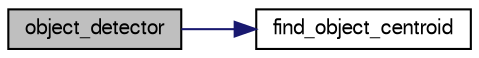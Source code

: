 digraph "object_detector"
{
  edge [fontname="FreeSans",fontsize="10",labelfontname="FreeSans",labelfontsize="10"];
  node [fontname="FreeSans",fontsize="10",shape=record];
  rankdir="LR";
  Node1 [label="object_detector",height=0.2,width=0.4,color="black", fillcolor="grey75", style="filled", fontcolor="black"];
  Node1 -> Node2 [color="midnightblue",fontsize="10",style="solid",fontname="FreeSans"];
  Node2 [label="find_object_centroid",height=0.2,width=0.4,color="black", fillcolor="white", style="filled",URL="$cv__detect__color__object_8c.html#acee4eb52ef122f8716ae34f8e8d0284e"];
}
